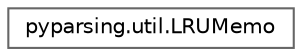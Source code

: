 digraph "Graphical Class Hierarchy"
{
 // LATEX_PDF_SIZE
  bgcolor="transparent";
  edge [fontname=Helvetica,fontsize=10,labelfontname=Helvetica,labelfontsize=10];
  node [fontname=Helvetica,fontsize=10,shape=box,height=0.2,width=0.4];
  rankdir="LR";
  Node0 [id="Node000000",label="pyparsing.util.LRUMemo",height=0.2,width=0.4,color="grey40", fillcolor="white", style="filled",URL="$d9/d02/classpyparsing_1_1util_1_1LRUMemo.html",tooltip=" "];
}
